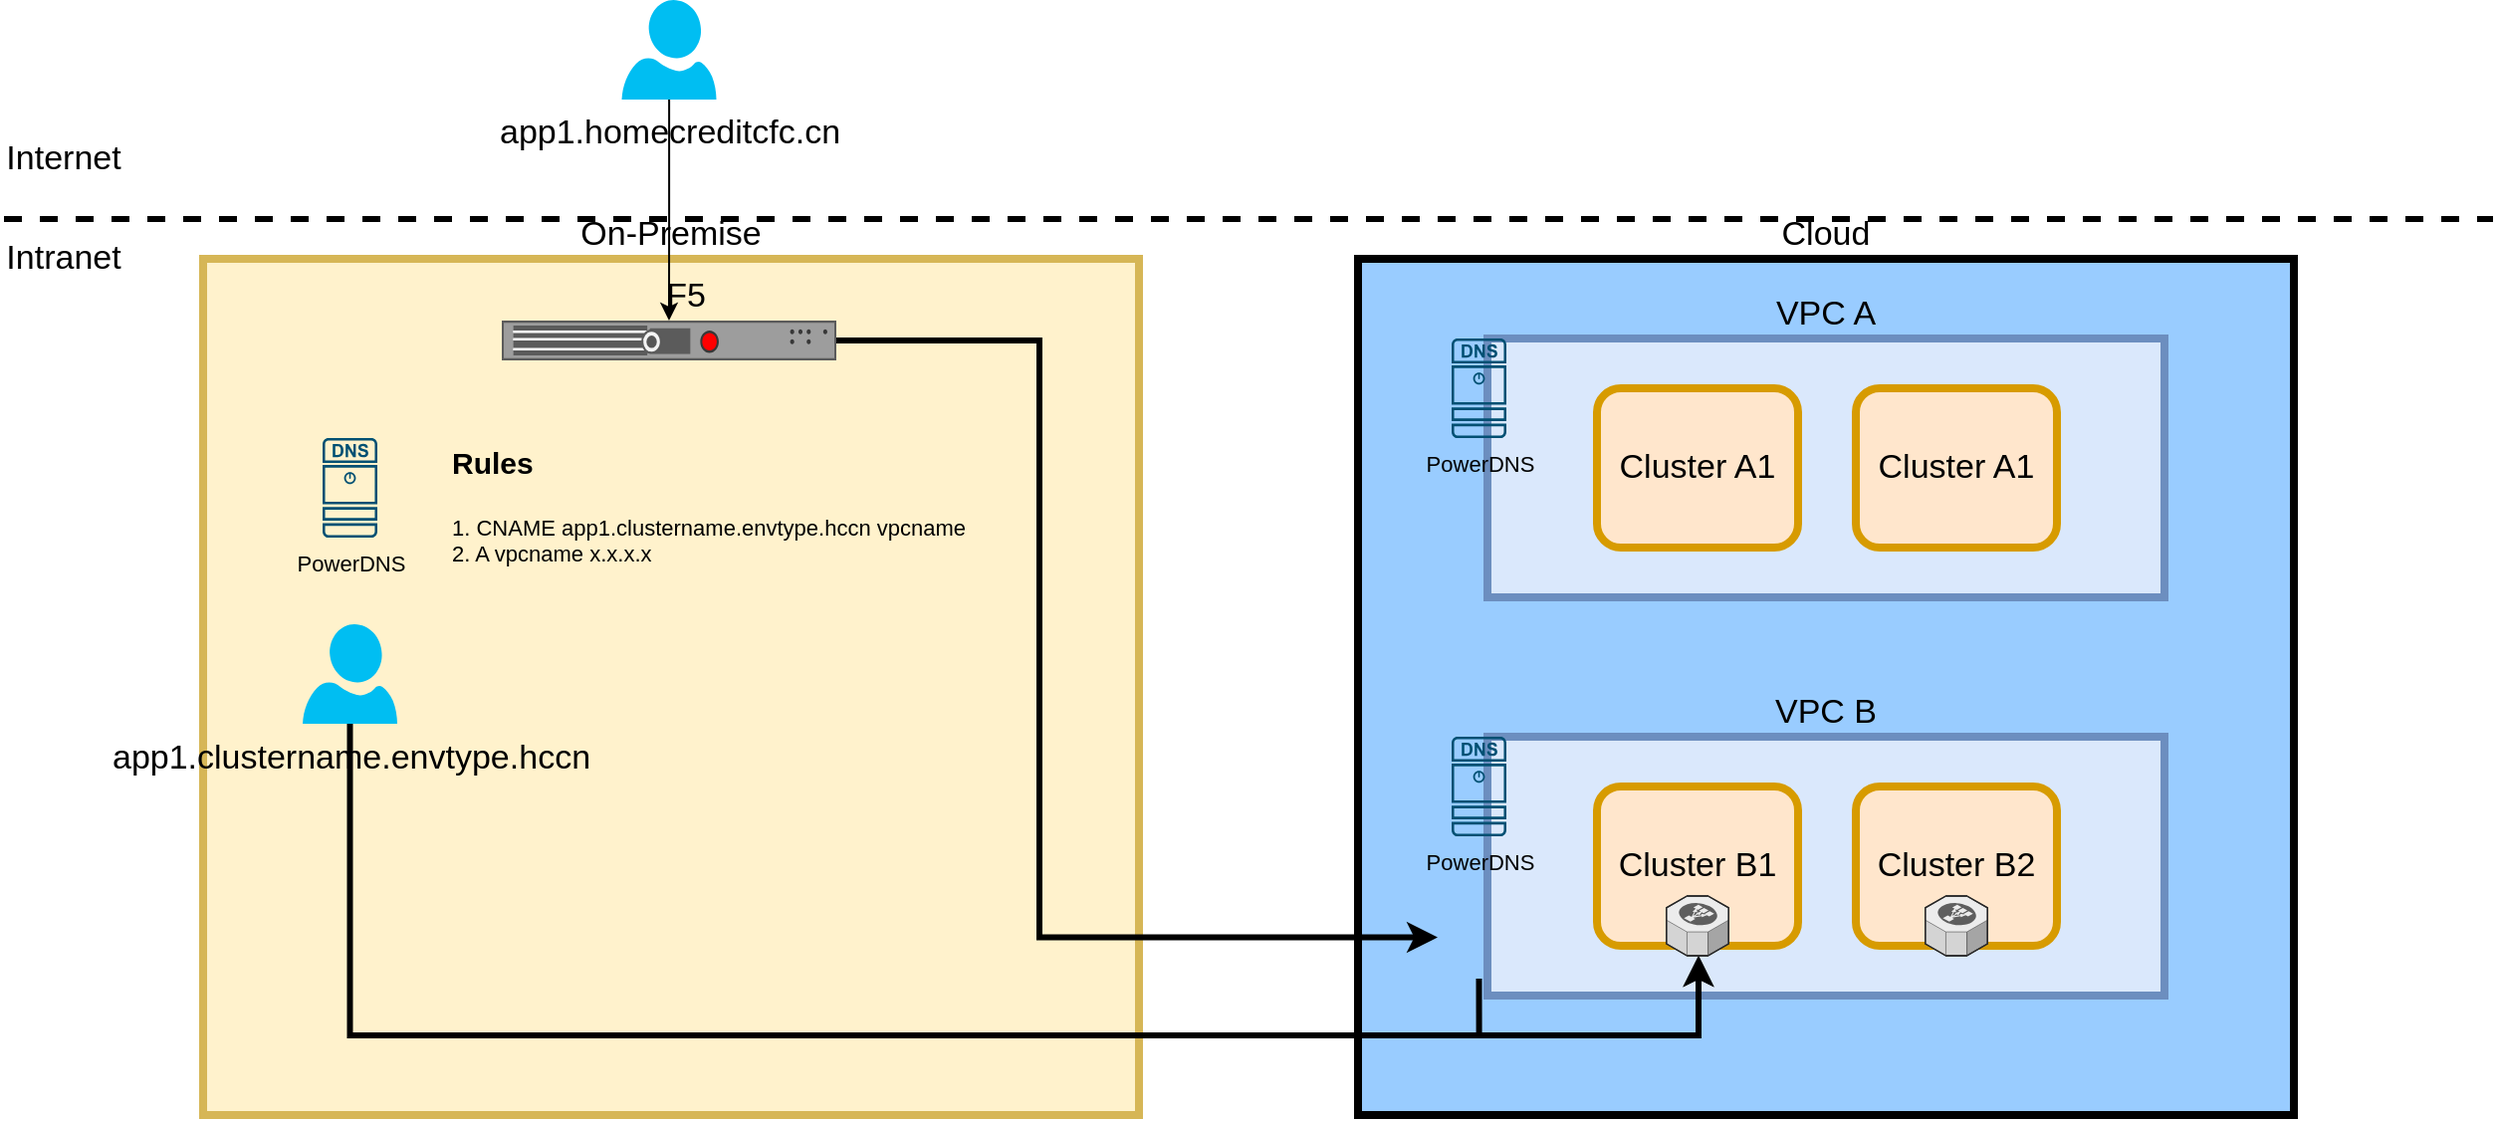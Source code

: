 <mxfile version="14.6.6" type="github">
  <diagram id="9IovndKO5Lwux1j9DJRa" name="Page-1">
    <mxGraphModel dx="1422" dy="752" grid="1" gridSize="10" guides="1" tooltips="1" connect="1" arrows="1" fold="1" page="1" pageScale="1" pageWidth="1920" pageHeight="1200" math="0" shadow="0">
      <root>
        <mxCell id="0" />
        <mxCell id="1" parent="0" />
        <mxCell id="GJDk6ChRwVHrgXMmXjr3-1" value="" style="endArrow=none;dashed=1;html=1;fontSize=11;strokeWidth=3;" edge="1" parent="1">
          <mxGeometry width="50" height="50" relative="1" as="geometry">
            <mxPoint x="10" y="180" as="sourcePoint" />
            <mxPoint x="1260" y="180" as="targetPoint" />
          </mxGeometry>
        </mxCell>
        <mxCell id="GJDk6ChRwVHrgXMmXjr3-4" value="On-Premise" style="rounded=0;whiteSpace=wrap;html=1;strokeWidth=4;labelPosition=center;verticalLabelPosition=top;align=center;verticalAlign=bottom;fontSize=17;fillColor=#fff2cc;strokeColor=#d6b656;" vertex="1" parent="1">
          <mxGeometry x="110" y="200" width="470" height="430" as="geometry" />
        </mxCell>
        <mxCell id="GJDk6ChRwVHrgXMmXjr3-5" value="Cloud" style="rounded=0;whiteSpace=wrap;html=1;strokeWidth=4;labelPosition=center;verticalLabelPosition=top;align=center;verticalAlign=bottom;fontSize=17;labelBorderColor=none;labelBackgroundColor=none;fillColor=#99CCFF;" vertex="1" parent="1">
          <mxGeometry x="690" y="200" width="470" height="430" as="geometry" />
        </mxCell>
        <mxCell id="GJDk6ChRwVHrgXMmXjr3-6" value="&lt;div&gt;VPC A&lt;/div&gt;" style="rounded=0;whiteSpace=wrap;html=1;labelBackgroundColor=none;fontSize=17;strokeWidth=4;labelPosition=center;verticalLabelPosition=top;align=center;verticalAlign=bottom;fillColor=#dae8fc;strokeColor=#6c8ebf;" vertex="1" parent="1">
          <mxGeometry x="755" y="240" width="340" height="130" as="geometry" />
        </mxCell>
        <mxCell id="GJDk6ChRwVHrgXMmXjr3-7" value="&lt;div&gt;VPC B&lt;/div&gt;" style="rounded=0;whiteSpace=wrap;html=1;labelBackgroundColor=none;fontSize=17;strokeWidth=4;labelPosition=center;verticalLabelPosition=top;align=center;verticalAlign=bottom;fillColor=#dae8fc;strokeColor=#6c8ebf;" vertex="1" parent="1">
          <mxGeometry x="755" y="440" width="340" height="130" as="geometry" />
        </mxCell>
        <mxCell id="GJDk6ChRwVHrgXMmXjr3-9" value="Cluster B1" style="rounded=1;whiteSpace=wrap;html=1;labelBackgroundColor=none;fontSize=17;strokeWidth=4;fillColor=#ffe6cc;strokeColor=#d79b00;" vertex="1" parent="1">
          <mxGeometry x="810" y="465" width="101" height="80" as="geometry" />
        </mxCell>
        <mxCell id="GJDk6ChRwVHrgXMmXjr3-13" value="Cluster B2" style="rounded=1;whiteSpace=wrap;html=1;labelBackgroundColor=none;fontSize=17;strokeWidth=4;fillColor=#ffe6cc;strokeColor=#d79b00;" vertex="1" parent="1">
          <mxGeometry x="940" y="465" width="101" height="80" as="geometry" />
        </mxCell>
        <mxCell id="GJDk6ChRwVHrgXMmXjr3-15" value="Cluster A1" style="rounded=1;whiteSpace=wrap;html=1;labelBackgroundColor=none;fontSize=17;strokeWidth=4;fillColor=#ffe6cc;strokeColor=#d79b00;" vertex="1" parent="1">
          <mxGeometry x="810" y="265" width="101" height="80" as="geometry" />
        </mxCell>
        <mxCell id="GJDk6ChRwVHrgXMmXjr3-16" value="Cluster A1" style="rounded=1;whiteSpace=wrap;html=1;labelBackgroundColor=none;fontSize=17;strokeWidth=4;fillColor=#ffe6cc;strokeColor=#d79b00;" vertex="1" parent="1">
          <mxGeometry x="940" y="265" width="101" height="80" as="geometry" />
        </mxCell>
        <mxCell id="GJDk6ChRwVHrgXMmXjr3-26" value="" style="edgeStyle=orthogonalEdgeStyle;rounded=0;orthogonalLoop=1;jettySize=auto;html=1;fontSize=11;strokeWidth=3;" edge="1" parent="1" source="GJDk6ChRwVHrgXMmXjr3-18" target="GJDk6ChRwVHrgXMmXjr3-36">
          <mxGeometry relative="1" as="geometry">
            <Array as="points">
              <mxPoint x="184" y="590" />
              <mxPoint x="861" y="590" />
            </Array>
          </mxGeometry>
        </mxCell>
        <mxCell id="GJDk6ChRwVHrgXMmXjr3-18" value="&lt;div&gt;app1.clustername.envtype.hccn&lt;/div&gt;" style="verticalLabelPosition=bottom;html=1;verticalAlign=top;align=center;strokeColor=none;fillColor=#00BEF2;shape=mxgraph.azure.user;labelBackgroundColor=none;fontSize=17;" vertex="1" parent="1">
          <mxGeometry x="160" y="383.5" width="47.5" height="50" as="geometry" />
        </mxCell>
        <mxCell id="GJDk6ChRwVHrgXMmXjr3-21" value="" style="edgeStyle=orthogonalEdgeStyle;rounded=0;orthogonalLoop=1;jettySize=auto;html=1;fontSize=17;" edge="1" parent="1" source="GJDk6ChRwVHrgXMmXjr3-19" target="GJDk6ChRwVHrgXMmXjr3-20">
          <mxGeometry relative="1" as="geometry" />
        </mxCell>
        <mxCell id="GJDk6ChRwVHrgXMmXjr3-19" value="app1.homecreditcfc.cn" style="verticalLabelPosition=bottom;html=1;verticalAlign=top;align=center;strokeColor=none;fillColor=#00BEF2;shape=mxgraph.azure.user;labelBackgroundColor=none;fontSize=17;" vertex="1" parent="1">
          <mxGeometry x="320.25" y="70" width="47.5" height="50" as="geometry" />
        </mxCell>
        <mxCell id="GJDk6ChRwVHrgXMmXjr3-55" value="" style="edgeStyle=orthogonalEdgeStyle;rounded=0;orthogonalLoop=1;jettySize=auto;html=1;fontSize=11;strokeWidth=3;entryX=0;entryY=0.5;entryDx=0;entryDy=0;" edge="1" parent="1" source="GJDk6ChRwVHrgXMmXjr3-20" target="GJDk6ChRwVHrgXMmXjr3-34">
          <mxGeometry relative="1" as="geometry">
            <mxPoint x="508" y="241" as="targetPoint" />
            <Array as="points">
              <mxPoint x="530" y="241" />
              <mxPoint x="530" y="541" />
            </Array>
          </mxGeometry>
        </mxCell>
        <mxCell id="GJDk6ChRwVHrgXMmXjr3-20" value="F5" style="strokeColor=#666666;html=1;labelPosition=center;align=center;spacingLeft=15;shadow=0;dashed=0;outlineConnect=0;shape=mxgraph.rack.f5.arx_500;labelBackgroundColor=none;fontSize=17;verticalLabelPosition=top;verticalAlign=bottom;" vertex="1" parent="1">
          <mxGeometry x="260" y="231" width="168" height="20" as="geometry" />
        </mxCell>
        <mxCell id="GJDk6ChRwVHrgXMmXjr3-22" value="" style="shape=image;html=1;verticalAlign=top;verticalLabelPosition=bottom;labelBackgroundColor=#ffffff;imageAspect=0;aspect=fixed;image=https://cdn4.iconfinder.com/data/icons/logos-brands-5/24/nginx-128.png;fontSize=17;strokeWidth=4;" vertex="1" parent="1">
          <mxGeometry x="730" y="320" width="41.5" height="41.5" as="geometry" />
        </mxCell>
        <mxCell id="GJDk6ChRwVHrgXMmXjr3-23" value="Internet" style="text;html=1;strokeColor=none;fillColor=none;align=center;verticalAlign=middle;whiteSpace=wrap;rounded=0;labelBackgroundColor=none;fontSize=17;" vertex="1" parent="1">
          <mxGeometry x="20" y="140" width="40" height="20" as="geometry" />
        </mxCell>
        <mxCell id="GJDk6ChRwVHrgXMmXjr3-24" value="Intranet" style="text;html=1;strokeColor=none;fillColor=none;align=center;verticalAlign=middle;whiteSpace=wrap;rounded=0;labelBackgroundColor=none;fontSize=17;" vertex="1" parent="1">
          <mxGeometry x="20" y="190" width="40" height="20" as="geometry" />
        </mxCell>
        <mxCell id="GJDk6ChRwVHrgXMmXjr3-32" value="PowerDNS" style="points=[[0.015,0.015,0],[0.985,0.015,0],[0.985,0.985,0],[0.015,0.985,0],[0.25,0,0],[0.5,0,0],[0.75,0,0],[1,0.25,0],[1,0.5,0],[1,0.75,0],[0.75,1,0],[0.5,1,0],[0.25,1,0],[0,0.75,0],[0,0.5,0],[0,0.25,0]];verticalLabelPosition=bottom;html=1;verticalAlign=top;aspect=fixed;align=center;pointerEvents=1;shape=mxgraph.cisco19.dns_server;fillColor=#005073;strokeColor=none;labelBackgroundColor=none;fontSize=11;" vertex="1" parent="1">
          <mxGeometry x="737" y="240" width="27.5" height="50" as="geometry" />
        </mxCell>
        <mxCell id="GJDk6ChRwVHrgXMmXjr3-33" value="PowerDNS" style="points=[[0.015,0.015,0],[0.985,0.015,0],[0.985,0.985,0],[0.015,0.985,0],[0.25,0,0],[0.5,0,0],[0.75,0,0],[1,0.25,0],[1,0.5,0],[1,0.75,0],[0.75,1,0],[0.5,1,0],[0.25,1,0],[0,0.75,0],[0,0.5,0],[0,0.25,0]];verticalLabelPosition=bottom;html=1;verticalAlign=top;aspect=fixed;align=center;pointerEvents=1;shape=mxgraph.cisco19.dns_server;fillColor=#005073;strokeColor=none;labelBackgroundColor=none;fontSize=11;" vertex="1" parent="1">
          <mxGeometry x="737" y="440" width="27.5" height="50" as="geometry" />
        </mxCell>
        <mxCell id="GJDk6ChRwVHrgXMmXjr3-35" style="edgeStyle=orthogonalEdgeStyle;rounded=0;orthogonalLoop=1;jettySize=auto;html=1;fontSize=11;strokeWidth=3;exitX=0.5;exitY=1;exitDx=0;exitDy=0;" edge="1" parent="1" source="GJDk6ChRwVHrgXMmXjr3-34" target="GJDk6ChRwVHrgXMmXjr3-36">
          <mxGeometry relative="1" as="geometry">
            <Array as="points">
              <mxPoint x="751" y="590" />
              <mxPoint x="861" y="590" />
            </Array>
          </mxGeometry>
        </mxCell>
        <mxCell id="GJDk6ChRwVHrgXMmXjr3-34" value="" style="shape=image;html=1;verticalAlign=top;verticalLabelPosition=bottom;labelBackgroundColor=#ffffff;imageAspect=0;aspect=fixed;image=https://cdn4.iconfinder.com/data/icons/logos-brands-5/24/nginx-128.png;fontSize=17;strokeWidth=4;" vertex="1" parent="1">
          <mxGeometry x="730" y="520" width="41.5" height="41.5" as="geometry" />
        </mxCell>
        <mxCell id="GJDk6ChRwVHrgXMmXjr3-36" value="" style="verticalLabelPosition=bottom;html=1;verticalAlign=top;strokeWidth=1;align=center;outlineConnect=0;dashed=0;outlineConnect=0;shape=mxgraph.aws3d.elasticLoadBalancing;fillColor=#ECECEC;strokeColor=#5E5E5E;aspect=fixed;labelBackgroundColor=none;fontSize=11;" vertex="1" parent="1">
          <mxGeometry x="844.85" y="520" width="31.3" height="30" as="geometry" />
        </mxCell>
        <mxCell id="GJDk6ChRwVHrgXMmXjr3-37" value="" style="verticalLabelPosition=bottom;html=1;verticalAlign=top;strokeWidth=1;align=center;outlineConnect=0;dashed=0;outlineConnect=0;shape=mxgraph.aws3d.elasticLoadBalancing;fillColor=#ECECEC;strokeColor=#5E5E5E;aspect=fixed;labelBackgroundColor=none;fontSize=11;" vertex="1" parent="1">
          <mxGeometry x="974.85" y="520" width="31.3" height="30" as="geometry" />
        </mxCell>
        <mxCell id="GJDk6ChRwVHrgXMmXjr3-53" value="" style="group;labelBorderColor=#000000;" vertex="1" connectable="0" parent="1">
          <mxGeometry x="170" y="282.5" width="330" height="79" as="geometry" />
        </mxCell>
        <mxCell id="GJDk6ChRwVHrgXMmXjr3-30" value="&lt;h1&gt;&lt;font style=&quot;font-size: 15px&quot;&gt;Rules&lt;/font&gt;&lt;/h1&gt;&lt;div&gt;1. CNAME app1.clustername.envtype.hccn vpcname&lt;/div&gt;&lt;div&gt;2. A vpcname x.x.x.x&lt;br&gt;&lt;/div&gt;" style="text;html=1;spacing=5;spacingTop=-20;overflow=hidden;rounded=0;labelBackgroundColor=none;fontSize=11;labelBorderColor=none;whiteSpace=wrap;" vertex="1" parent="GJDk6ChRwVHrgXMmXjr3-53">
          <mxGeometry x="60" width="270" height="79" as="geometry" />
        </mxCell>
        <mxCell id="GJDk6ChRwVHrgXMmXjr3-39" value="PowerDNS" style="points=[[0.015,0.015,0],[0.985,0.015,0],[0.985,0.985,0],[0.015,0.985,0],[0.25,0,0],[0.5,0,0],[0.75,0,0],[1,0.25,0],[1,0.5,0],[1,0.75,0],[0.75,1,0],[0.5,1,0],[0.25,1,0],[0,0.75,0],[0,0.5,0],[0,0.25,0]];verticalLabelPosition=bottom;html=1;verticalAlign=top;aspect=fixed;align=center;pointerEvents=1;shape=mxgraph.cisco19.dns_server;fillColor=#005073;strokeColor=none;labelBackgroundColor=none;fontSize=11;" vertex="1" parent="GJDk6ChRwVHrgXMmXjr3-53">
          <mxGeometry y="7.5" width="27.5" height="50" as="geometry" />
        </mxCell>
      </root>
    </mxGraphModel>
  </diagram>
</mxfile>
